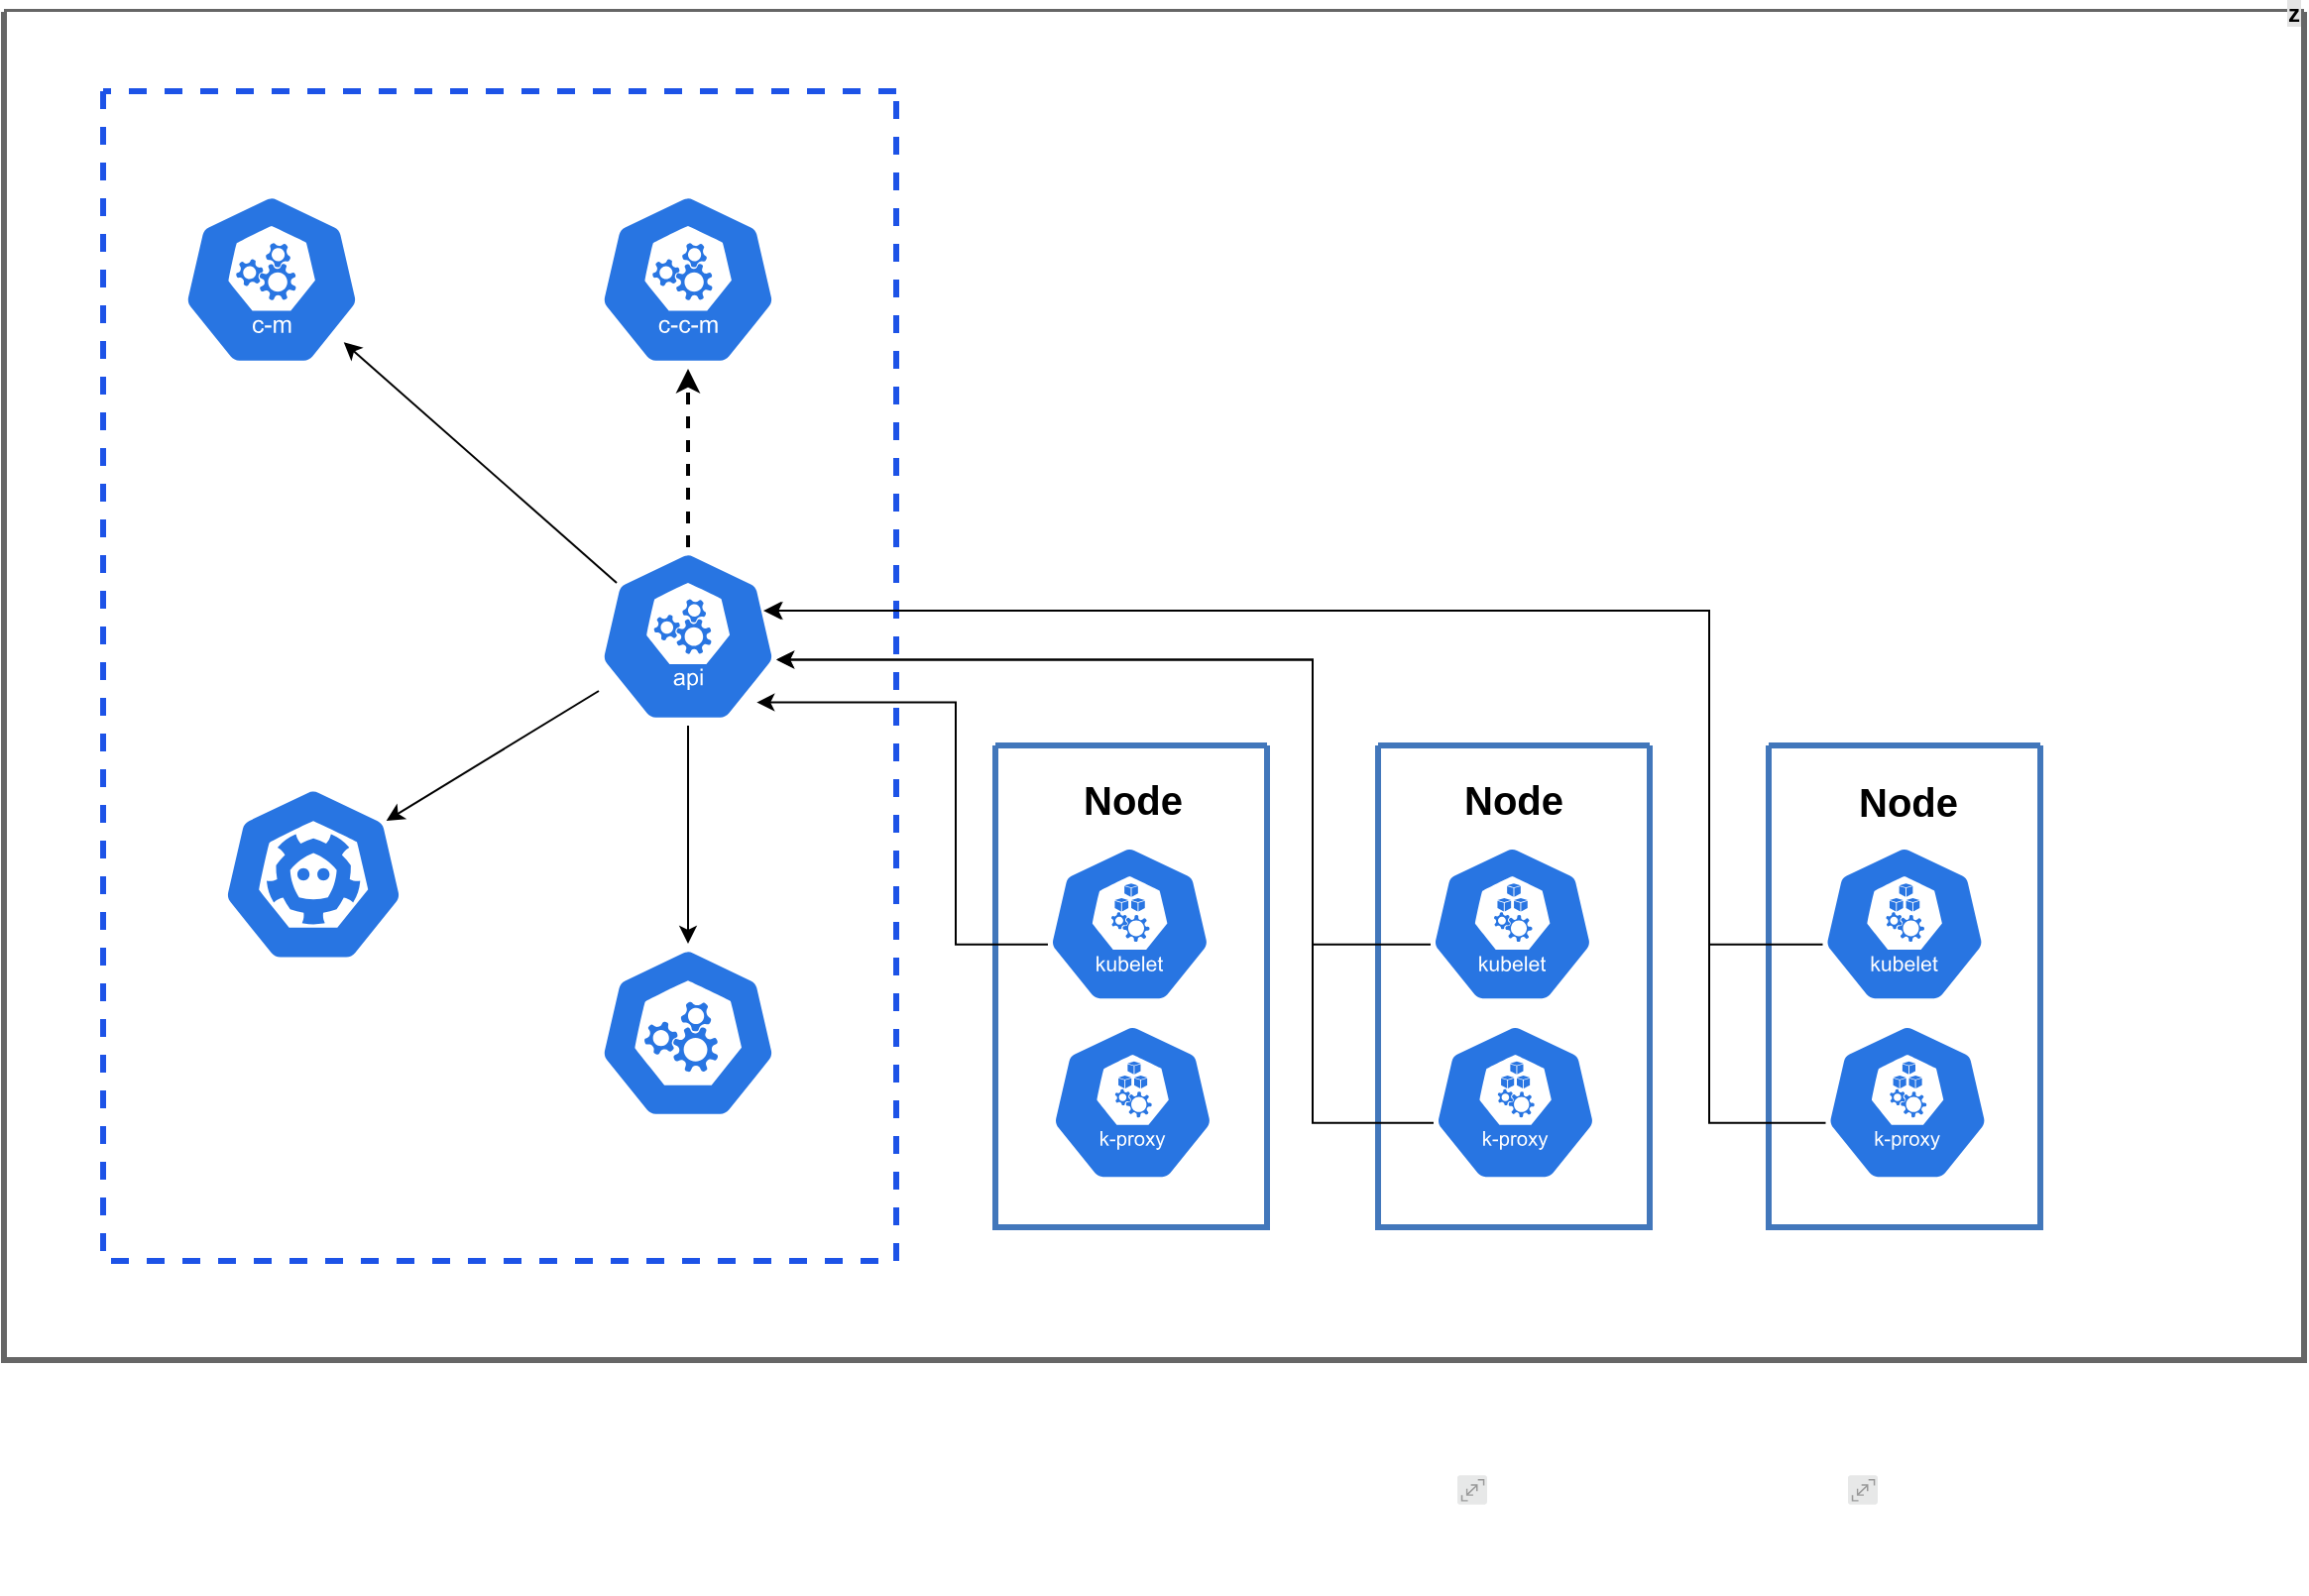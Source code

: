 <mxfile version="20.2.3" type="github">
  <diagram id="0d7cefc2-ccd6-e077-73ed-a8e48b0cddf6" name="Page-1">
    <mxGraphModel dx="1021" dy="529" grid="1" gridSize="10" guides="1" tooltips="1" connect="1" arrows="1" fold="1" page="1" pageScale="1" pageWidth="1169" pageHeight="827" background="none" math="0" shadow="0">
      <root>
        <mxCell id="0" />
        <mxCell id="1" parent="0" />
        <mxCell id="2" value="z" style="swimlane;shadow=0;align=right;startSize=0;collapsible=0;strokeWidth=3;rounded=0;arcSize=15;swimlaneFillColor=default;fillColor=#f5f5f5;gradientColor=#b3b3b3;strokeColor=#666666;labelBackgroundColor=#E3E3E3;labelBorderColor=none;" parent="1" vertex="1">
          <mxGeometry x="390" y="80" width="1160" height="680" as="geometry" />
        </mxCell>
        <mxCell id="28" value="" style="swimlane;shadow=0;strokeColor=#1D53E7;fillColor=#ffffff;fontColor=#4277BB;align=right;startSize=0;collapsible=0;strokeWidth=3;dashed=1;rounded=1;arcSize=19;" parent="2" vertex="1">
          <mxGeometry x="50" y="40" width="400" height="590" as="geometry" />
        </mxCell>
        <mxCell id="hcvQ9aNWPJz5byK1ZUm7-108" value="" style="sketch=0;html=1;dashed=0;whitespace=wrap;fillColor=#2875E2;strokeColor=#ffffff;points=[[0.005,0.63,0],[0.1,0.2,0],[0.9,0.2,0],[0.5,0,0],[0.995,0.63,0],[0.72,0.99,0],[0.5,1,0],[0.28,0.99,0]];shape=mxgraph.kubernetes.icon;prIcon=c_m;rounded=0;labelBackgroundColor=#E3E3E3;labelBorderColor=none;" vertex="1" parent="28">
          <mxGeometry x="40" y="50" width="90" height="90" as="geometry" />
        </mxCell>
        <mxCell id="hcvQ9aNWPJz5byK1ZUm7-109" value="" style="sketch=0;html=1;dashed=0;whitespace=wrap;fillColor=#2875E2;strokeColor=#ffffff;points=[[0.005,0.63,0],[0.1,0.2,0],[0.9,0.2,0],[0.5,0,0],[0.995,0.63,0],[0.72,0.99,0],[0.5,1,0],[0.28,0.99,0]];shape=mxgraph.kubernetes.icon;prIcon=c_c_m;rounded=1;labelBackgroundColor=#E3E3E3;labelBorderColor=none;" vertex="1" parent="28">
          <mxGeometry x="250" y="50" width="90" height="90" as="geometry" />
        </mxCell>
        <mxCell id="hcvQ9aNWPJz5byK1ZUm7-114" value="" style="rounded=0;orthogonalLoop=1;jettySize=auto;html=1;entryX=0.9;entryY=0.2;entryDx=0;entryDy=0;entryPerimeter=0;" edge="1" parent="28" source="hcvQ9aNWPJz5byK1ZUm7-110" target="hcvQ9aNWPJz5byK1ZUm7-111">
          <mxGeometry relative="1" as="geometry">
            <mxPoint x="165" y="275" as="targetPoint" />
          </mxGeometry>
        </mxCell>
        <mxCell id="hcvQ9aNWPJz5byK1ZUm7-115" style="edgeStyle=none;rounded=0;orthogonalLoop=1;jettySize=auto;html=1;exitX=0.1;exitY=0.2;exitDx=0;exitDy=0;exitPerimeter=0;entryX=0.904;entryY=0.852;entryDx=0;entryDy=0;entryPerimeter=0;" edge="1" parent="28" source="hcvQ9aNWPJz5byK1ZUm7-110" target="hcvQ9aNWPJz5byK1ZUm7-108">
          <mxGeometry relative="1" as="geometry" />
        </mxCell>
        <mxCell id="hcvQ9aNWPJz5byK1ZUm7-116" style="edgeStyle=none;rounded=0;orthogonalLoop=1;jettySize=auto;html=1;exitX=0.5;exitY=0;exitDx=0;exitDy=0;exitPerimeter=0;entryX=0.5;entryY=1;entryDx=0;entryDy=0;entryPerimeter=0;dashed=1;strokeWidth=2;" edge="1" parent="28" source="hcvQ9aNWPJz5byK1ZUm7-110" target="hcvQ9aNWPJz5byK1ZUm7-109">
          <mxGeometry relative="1" as="geometry" />
        </mxCell>
        <mxCell id="hcvQ9aNWPJz5byK1ZUm7-117" style="edgeStyle=none;rounded=0;orthogonalLoop=1;jettySize=auto;html=1;exitX=0.5;exitY=1;exitDx=0;exitDy=0;exitPerimeter=0;entryX=0.5;entryY=0;entryDx=0;entryDy=0;entryPerimeter=0;strokeWidth=1;" edge="1" parent="28" source="hcvQ9aNWPJz5byK1ZUm7-110" target="hcvQ9aNWPJz5byK1ZUm7-112">
          <mxGeometry relative="1" as="geometry" />
        </mxCell>
        <mxCell id="hcvQ9aNWPJz5byK1ZUm7-110" value="" style="sketch=0;html=1;dashed=0;whitespace=wrap;fillColor=#2875E2;strokeColor=#ffffff;points=[[0.005,0.63,0],[0.1,0.2,0],[0.9,0.2,0],[0.5,0,0],[0.995,0.63,0],[0.72,0.99,0],[0.5,1,0],[0.28,0.99,0]];shape=mxgraph.kubernetes.icon;prIcon=api;rounded=1;labelBackgroundColor=#E3E3E3;labelBorderColor=none;" vertex="1" parent="28">
          <mxGeometry x="250" y="230" width="90" height="90" as="geometry" />
        </mxCell>
        <mxCell id="hcvQ9aNWPJz5byK1ZUm7-111" value="" style="sketch=0;html=1;dashed=0;whitespace=wrap;fillColor=#2875E2;strokeColor=#ffffff;points=[[0.005,0.63,0],[0.1,0.2,0],[0.9,0.2,0],[0.5,0,0],[0.995,0.63,0],[0.72,0.99,0],[0.5,1,0],[0.28,0.99,0]];shape=mxgraph.kubernetes.icon;prIcon=etcd;rounded=1;labelBackgroundColor=#E3E3E3;labelBorderColor=none;" vertex="1" parent="28">
          <mxGeometry x="60" y="350" width="92.05" height="90" as="geometry" />
        </mxCell>
        <mxCell id="hcvQ9aNWPJz5byK1ZUm7-112" value="" style="sketch=0;html=1;dashed=0;whitespace=wrap;fillColor=#2875E2;strokeColor=#ffffff;points=[[0.005,0.63,0],[0.1,0.2,0],[0.9,0.2,0],[0.5,0,0],[0.995,0.63,0],[0.72,0.99,0],[0.5,1,0],[0.28,0.99,0]];shape=mxgraph.kubernetes.icon;prIcon=master;rounded=1;labelBackgroundColor=#E3E3E3;labelBorderColor=none;" vertex="1" parent="28">
          <mxGeometry x="250" y="430" width="90" height="90" as="geometry" />
        </mxCell>
        <mxCell id="77" value="" style="swimlane;shadow=0;strokeColor=#4277BB;fillColor=#ffffff;fontColor=#4277BB;align=right;startSize=0;collapsible=0;strokeWidth=3;" parent="2" vertex="1">
          <mxGeometry x="500" y="370" width="137" height="243" as="geometry" />
        </mxCell>
        <mxCell id="hcvQ9aNWPJz5byK1ZUm7-125" value="" style="sketch=0;html=1;dashed=0;whitespace=wrap;fillColor=#2875E2;strokeColor=#ffffff;points=[[0.005,0.63,0],[0.1,0.2,0],[0.9,0.2,0],[0.5,0,0],[0.995,0.63,0],[0.72,0.99,0],[0.5,1,0],[0.28,0.99,0]];shape=mxgraph.kubernetes.icon;prIcon=k_proxy;rounded=1;labelBackgroundColor=#E3E3E3;labelBorderColor=none;" vertex="1" parent="77">
          <mxGeometry x="27.58" y="140" width="83.34" height="80" as="geometry" />
        </mxCell>
        <mxCell id="hcvQ9aNWPJz5byK1ZUm7-126" value="" style="sketch=0;html=1;dashed=0;whitespace=wrap;fillColor=#2875E2;strokeColor=#ffffff;points=[[0.005,0.63,0],[0.1,0.2,0],[0.9,0.2,0],[0.5,0,0],[0.995,0.63,0],[0.72,0.99,0],[0.5,1,0],[0.28,0.99,0]];shape=mxgraph.kubernetes.icon;prIcon=kubelet;rounded=1;labelBackgroundColor=#E3E3E3;labelBorderColor=none;" vertex="1" parent="77">
          <mxGeometry x="26.08" y="50" width="83.33" height="80" as="geometry" />
        </mxCell>
        <mxCell id="hcvQ9aNWPJz5byK1ZUm7-127" value="&lt;h2&gt;&lt;font style=&quot;font-size: 20px;&quot;&gt;Node&lt;/font&gt;&lt;/h2&gt;" style="text;html=1;resizable=0;autosize=1;align=center;verticalAlign=middle;points=[];rounded=0;dashed=1;labelBackgroundColor=none;labelBorderColor=none;" vertex="1" parent="77">
          <mxGeometry x="34.41" y="-7" width="70" height="70" as="geometry" />
        </mxCell>
        <mxCell id="79" value="" style="swimlane;shadow=0;strokeColor=#4277BB;fillColor=#ffffff;fontColor=#4277BB;align=right;startSize=0;collapsible=0;strokeWidth=3;" parent="2" vertex="1">
          <mxGeometry x="693" y="370" width="137" height="243" as="geometry" />
        </mxCell>
        <mxCell id="99" value="" style="group;fontSize=14;fontColor=#4277BB;labelBackgroundColor=#ffffff;" parent="79" vertex="1" connectable="0">
          <mxGeometry x="40" y="368" width="60" height="60" as="geometry" />
        </mxCell>
        <mxCell id="100" value="" style="aspect=fixed;perimeter=ellipsePerimeter;html=1;align=center;shadow=0;dashed=0;image;image=img/lib/ibm/miscellaneous/scalable.svg;rounded=1;labelBackgroundColor=none;strokeColor=#666666;strokeWidth=3;fillColor=#C2952D;gradientColor=none;fontSize=14;fontColor=#4277BB;" parent="99" vertex="1">
          <mxGeometry width="15" height="15" as="geometry" />
        </mxCell>
        <mxCell id="hcvQ9aNWPJz5byK1ZUm7-123" value="" style="sketch=0;html=1;dashed=0;whitespace=wrap;fillColor=#2875E2;strokeColor=#ffffff;points=[[0.005,0.63,0],[0.1,0.2,0],[0.9,0.2,0],[0.5,0,0],[0.995,0.63,0],[0.72,0.99,0],[0.5,1,0],[0.28,0.99,0]];shape=mxgraph.kubernetes.icon;prIcon=k_proxy;rounded=1;labelBackgroundColor=#E3E3E3;labelBorderColor=none;" vertex="1" parent="79">
          <mxGeometry x="27.58" y="140" width="83.34" height="80" as="geometry" />
        </mxCell>
        <mxCell id="hcvQ9aNWPJz5byK1ZUm7-124" value="" style="sketch=0;html=1;dashed=0;whitespace=wrap;fillColor=#2875E2;strokeColor=#ffffff;points=[[0.005,0.63,0],[0.1,0.2,0],[0.9,0.2,0],[0.5,0,0],[0.995,0.63,0],[0.72,0.99,0],[0.5,1,0],[0.28,0.99,0]];shape=mxgraph.kubernetes.icon;prIcon=kubelet;rounded=1;labelBackgroundColor=#E3E3E3;labelBorderColor=none;" vertex="1" parent="79">
          <mxGeometry x="26.08" y="50" width="83.33" height="80" as="geometry" />
        </mxCell>
        <mxCell id="hcvQ9aNWPJz5byK1ZUm7-128" value="&lt;h2&gt;&lt;font style=&quot;font-size: 20px;&quot;&gt;Node&lt;/font&gt;&lt;/h2&gt;" style="text;html=1;resizable=0;autosize=1;align=center;verticalAlign=middle;points=[];rounded=0;dashed=1;labelBackgroundColor=none;labelBorderColor=none;" vertex="1" parent="79">
          <mxGeometry x="32.75" y="-7" width="70" height="70" as="geometry" />
        </mxCell>
        <mxCell id="hcvQ9aNWPJz5byK1ZUm7-118" value="" style="swimlane;shadow=0;strokeColor=#4277BB;fillColor=#ffffff;fontColor=#4277BB;align=right;startSize=0;collapsible=0;strokeWidth=3;" vertex="1" parent="2">
          <mxGeometry x="890" y="370" width="137" height="243" as="geometry" />
        </mxCell>
        <mxCell id="hcvQ9aNWPJz5byK1ZUm7-119" value="" style="group;fontSize=14;fontColor=#4277BB;labelBackgroundColor=#ffffff;" vertex="1" connectable="0" parent="hcvQ9aNWPJz5byK1ZUm7-118">
          <mxGeometry x="40" y="368" width="60" height="60" as="geometry" />
        </mxCell>
        <mxCell id="hcvQ9aNWPJz5byK1ZUm7-120" value="" style="aspect=fixed;perimeter=ellipsePerimeter;html=1;align=center;shadow=0;dashed=0;image;image=img/lib/ibm/miscellaneous/scalable.svg;rounded=1;labelBackgroundColor=none;strokeColor=#666666;strokeWidth=3;fillColor=#C2952D;gradientColor=none;fontSize=14;fontColor=#4277BB;" vertex="1" parent="hcvQ9aNWPJz5byK1ZUm7-119">
          <mxGeometry width="15" height="15" as="geometry" />
        </mxCell>
        <mxCell id="hcvQ9aNWPJz5byK1ZUm7-121" value="" style="sketch=0;html=1;dashed=0;whitespace=wrap;fillColor=#2875E2;strokeColor=#ffffff;points=[[0.005,0.63,0],[0.1,0.2,0],[0.9,0.2,0],[0.5,0,0],[0.995,0.63,0],[0.72,0.99,0],[0.5,1,0],[0.28,0.99,0]];shape=mxgraph.kubernetes.icon;prIcon=k_proxy;rounded=1;labelBackgroundColor=#E3E3E3;labelBorderColor=none;" vertex="1" parent="hcvQ9aNWPJz5byK1ZUm7-118">
          <mxGeometry x="28.33" y="140" width="83.34" height="80" as="geometry" />
        </mxCell>
        <mxCell id="hcvQ9aNWPJz5byK1ZUm7-122" value="" style="sketch=0;html=1;dashed=0;whitespace=wrap;fillColor=#2875E2;strokeColor=#ffffff;points=[[0.005,0.63,0],[0.1,0.2,0],[0.9,0.2,0],[0.5,0,0],[0.995,0.63,0],[0.72,0.99,0],[0.5,1,0],[0.28,0.99,0]];shape=mxgraph.kubernetes.icon;prIcon=kubelet;rounded=1;labelBackgroundColor=#E3E3E3;labelBorderColor=none;" vertex="1" parent="hcvQ9aNWPJz5byK1ZUm7-118">
          <mxGeometry x="26.83" y="50" width="83.33" height="80" as="geometry" />
        </mxCell>
        <mxCell id="hcvQ9aNWPJz5byK1ZUm7-129" value="&lt;h2&gt;&lt;font style=&quot;font-size: 20px;&quot;&gt;Node&lt;/font&gt;&lt;/h2&gt;" style="text;html=1;resizable=0;autosize=1;align=center;verticalAlign=middle;points=[];rounded=0;dashed=1;labelBackgroundColor=none;labelBorderColor=none;" vertex="1" parent="hcvQ9aNWPJz5byK1ZUm7-118">
          <mxGeometry x="35" y="-6" width="70" height="70" as="geometry" />
        </mxCell>
        <mxCell id="hcvQ9aNWPJz5byK1ZUm7-133" style="edgeStyle=orthogonalEdgeStyle;rounded=0;orthogonalLoop=1;jettySize=auto;html=1;exitX=0.005;exitY=0.63;exitDx=0;exitDy=0;exitPerimeter=0;entryX=0.995;entryY=0.63;entryDx=0;entryDy=0;entryPerimeter=0;fontSize=20;strokeWidth=1;" edge="1" parent="2" source="hcvQ9aNWPJz5byK1ZUm7-124" target="hcvQ9aNWPJz5byK1ZUm7-110">
          <mxGeometry relative="1" as="geometry">
            <Array as="points">
              <mxPoint x="660" y="470" />
              <mxPoint x="660" y="327" />
            </Array>
          </mxGeometry>
        </mxCell>
        <mxCell id="hcvQ9aNWPJz5byK1ZUm7-135" style="edgeStyle=orthogonalEdgeStyle;rounded=0;orthogonalLoop=1;jettySize=auto;html=1;exitX=0.005;exitY=0.63;exitDx=0;exitDy=0;exitPerimeter=0;entryX=0.995;entryY=0.63;entryDx=0;entryDy=0;entryPerimeter=0;fontSize=20;strokeWidth=1;" edge="1" parent="2" source="hcvQ9aNWPJz5byK1ZUm7-123" target="hcvQ9aNWPJz5byK1ZUm7-110">
          <mxGeometry relative="1" as="geometry">
            <Array as="points">
              <mxPoint x="660" y="560" />
              <mxPoint x="660" y="327" />
            </Array>
          </mxGeometry>
        </mxCell>
        <mxCell id="hcvQ9aNWPJz5byK1ZUm7-136" style="edgeStyle=orthogonalEdgeStyle;rounded=0;orthogonalLoop=1;jettySize=auto;html=1;exitX=0.005;exitY=0.63;exitDx=0;exitDy=0;exitPerimeter=0;entryX=0.885;entryY=0.87;entryDx=0;entryDy=0;entryPerimeter=0;fontSize=20;strokeWidth=1;" edge="1" parent="2" source="hcvQ9aNWPJz5byK1ZUm7-126" target="hcvQ9aNWPJz5byK1ZUm7-110">
          <mxGeometry relative="1" as="geometry">
            <Array as="points">
              <mxPoint x="480" y="470" />
              <mxPoint x="480" y="348" />
            </Array>
          </mxGeometry>
        </mxCell>
        <mxCell id="hcvQ9aNWPJz5byK1ZUm7-139" style="edgeStyle=orthogonalEdgeStyle;rounded=0;orthogonalLoop=1;jettySize=auto;html=1;exitX=0.005;exitY=0.63;exitDx=0;exitDy=0;exitPerimeter=0;entryX=0.922;entryY=0.356;entryDx=0;entryDy=0;entryPerimeter=0;fontSize=20;strokeWidth=1;" edge="1" parent="2" source="hcvQ9aNWPJz5byK1ZUm7-122" target="hcvQ9aNWPJz5byK1ZUm7-110">
          <mxGeometry relative="1" as="geometry">
            <Array as="points">
              <mxPoint x="860" y="470" />
              <mxPoint x="860" y="302" />
            </Array>
          </mxGeometry>
        </mxCell>
        <mxCell id="hcvQ9aNWPJz5byK1ZUm7-141" style="edgeStyle=orthogonalEdgeStyle;rounded=0;orthogonalLoop=1;jettySize=auto;html=1;exitX=0.005;exitY=0.63;exitDx=0;exitDy=0;exitPerimeter=0;entryX=0.93;entryY=0.356;entryDx=0;entryDy=0;entryPerimeter=0;fontSize=20;strokeWidth=1;" edge="1" parent="2" source="hcvQ9aNWPJz5byK1ZUm7-121" target="hcvQ9aNWPJz5byK1ZUm7-110">
          <mxGeometry relative="1" as="geometry">
            <Array as="points">
              <mxPoint x="860" y="560" />
              <mxPoint x="860" y="302" />
            </Array>
          </mxGeometry>
        </mxCell>
      </root>
    </mxGraphModel>
  </diagram>
</mxfile>
